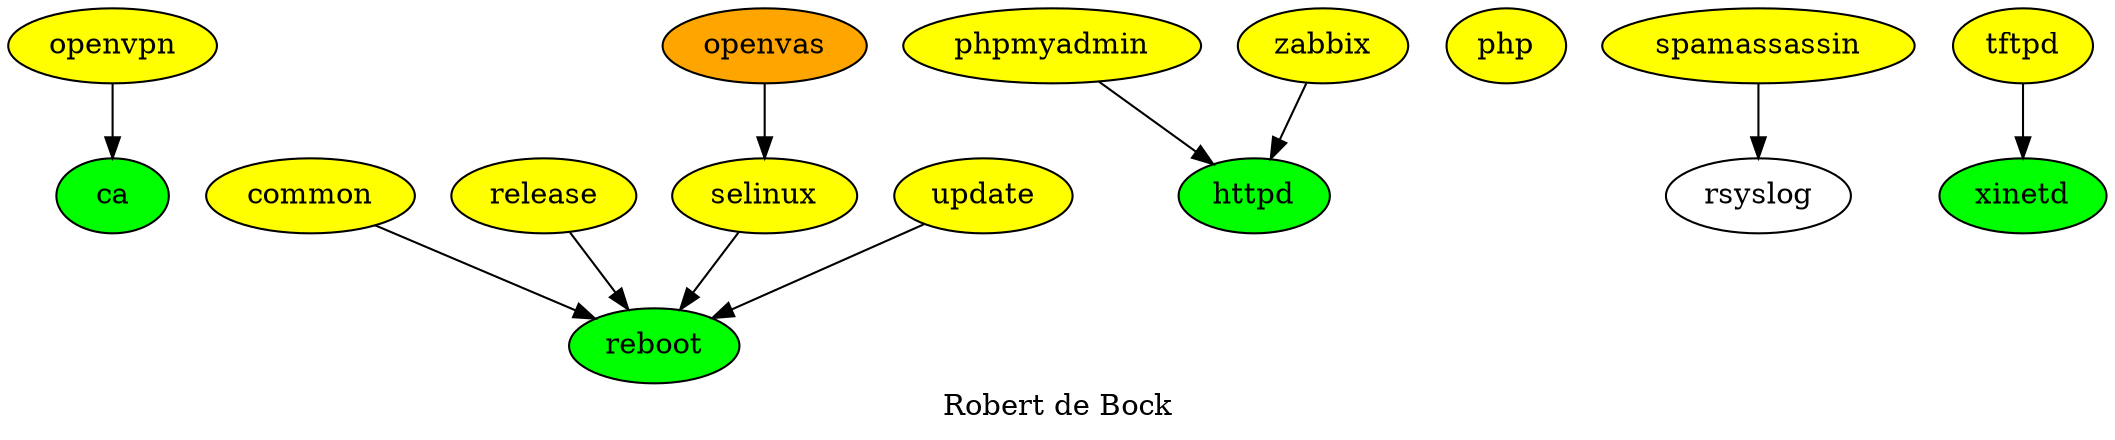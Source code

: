 digraph hierarchy {
  label = "Robert de Bock" ;
  {
    ca [fillcolor=green style=filled]
    common [fillcolor=yellow style=filled]
    httpd [fillcolor=green style=filled]
    openvas [fillcolor=orange style=filled]
    openvpn [fillcolor=yellow style=filled]
    php [fillcolor=yellow style=filled]
    phpmyadmin [fillcolor=yellow style=filled]
    reboot [fillcolor=green style=filled]
    release [fillcolor=yellow style=filled]
    selinux [fillcolor=yellow style=filled]
    spamassassin [fillcolor=yellow style=filled]
    tftpd [fillcolor=yellow style=filled]
    update [fillcolor=yellow style=filled]
    xinetd [fillcolor=green style=filled]
    zabbix [fillcolor=yellow style=filled]
  }
  {openvpn} -> ca
  {common release selinux update} -> reboot
  openvas -> selinux
  {phpmyadmin zabbix}-> httpd
  spamassassin -> rsyslog
  tftpd -> xinetd
}
